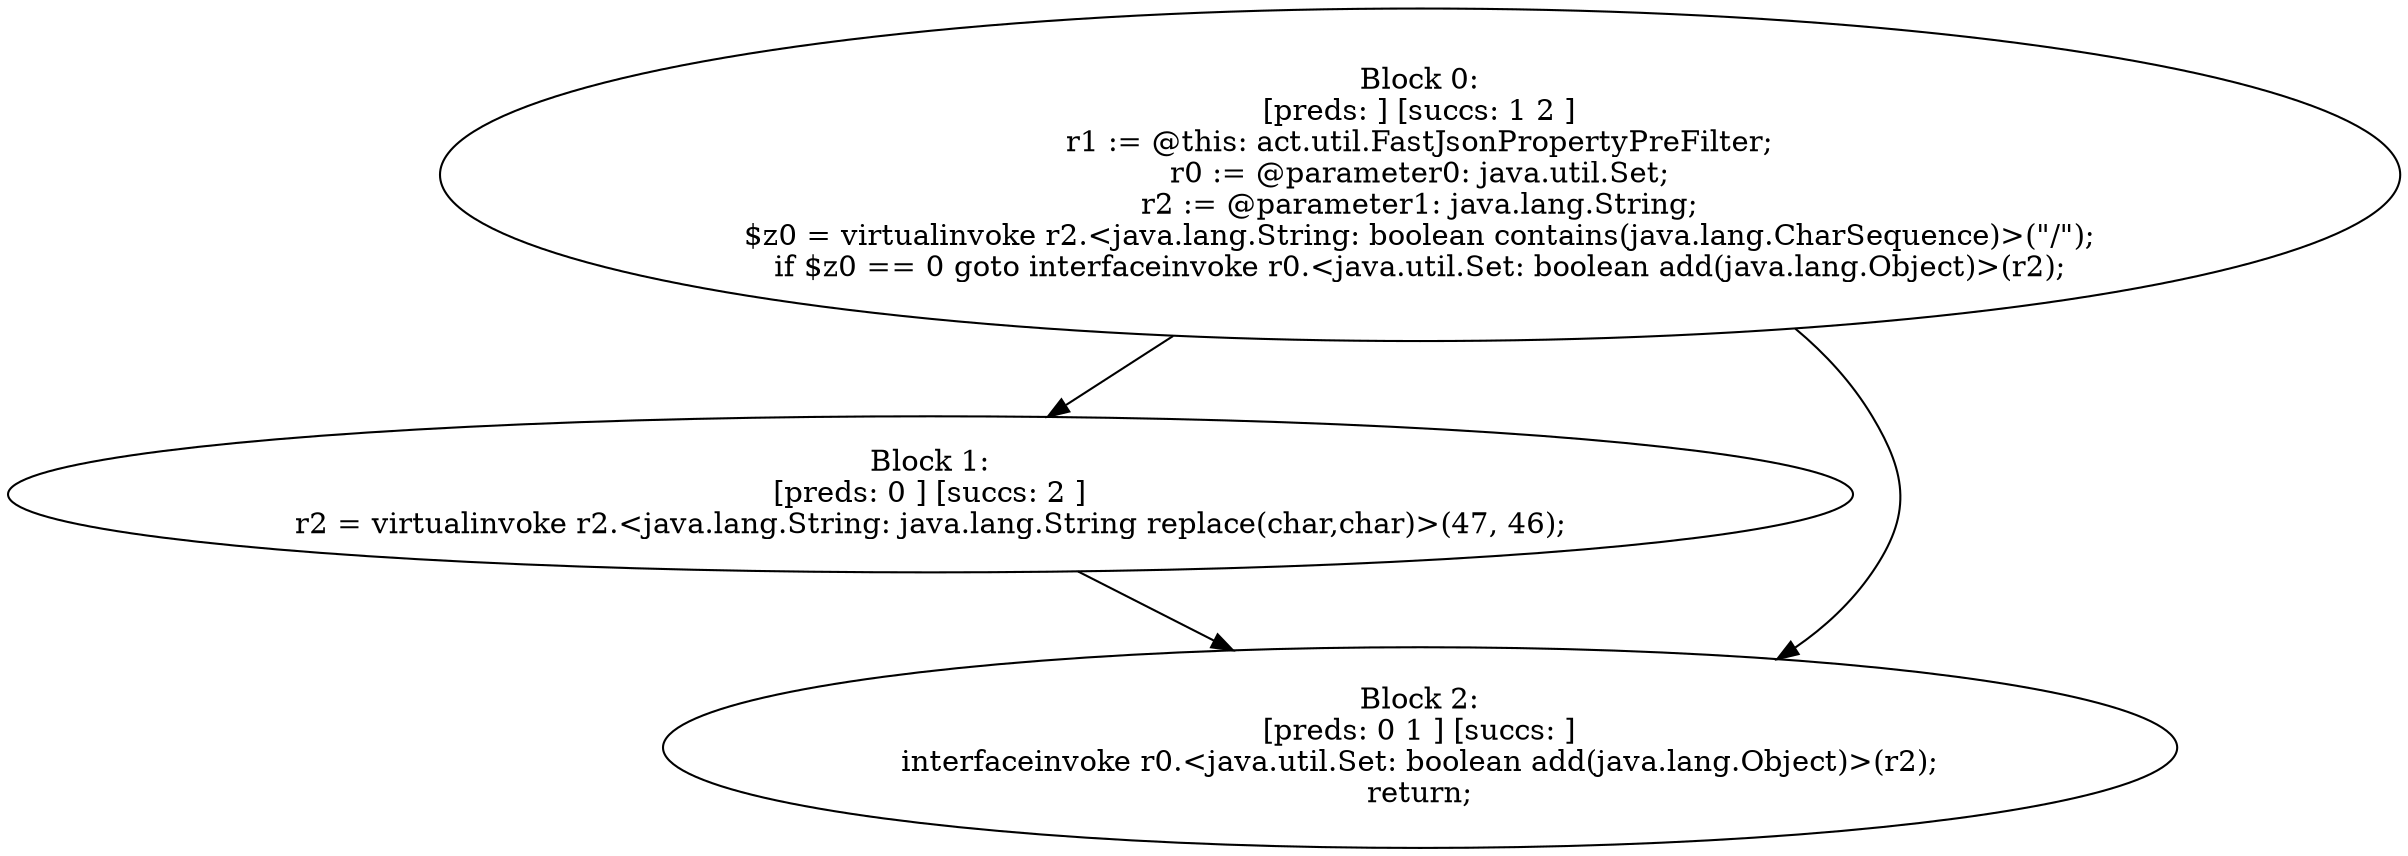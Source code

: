 digraph "unitGraph" {
    "Block 0:
[preds: ] [succs: 1 2 ]
r1 := @this: act.util.FastJsonPropertyPreFilter;
r0 := @parameter0: java.util.Set;
r2 := @parameter1: java.lang.String;
$z0 = virtualinvoke r2.<java.lang.String: boolean contains(java.lang.CharSequence)>(\"/\");
if $z0 == 0 goto interfaceinvoke r0.<java.util.Set: boolean add(java.lang.Object)>(r2);
"
    "Block 1:
[preds: 0 ] [succs: 2 ]
r2 = virtualinvoke r2.<java.lang.String: java.lang.String replace(char,char)>(47, 46);
"
    "Block 2:
[preds: 0 1 ] [succs: ]
interfaceinvoke r0.<java.util.Set: boolean add(java.lang.Object)>(r2);
return;
"
    "Block 0:
[preds: ] [succs: 1 2 ]
r1 := @this: act.util.FastJsonPropertyPreFilter;
r0 := @parameter0: java.util.Set;
r2 := @parameter1: java.lang.String;
$z0 = virtualinvoke r2.<java.lang.String: boolean contains(java.lang.CharSequence)>(\"/\");
if $z0 == 0 goto interfaceinvoke r0.<java.util.Set: boolean add(java.lang.Object)>(r2);
"->"Block 1:
[preds: 0 ] [succs: 2 ]
r2 = virtualinvoke r2.<java.lang.String: java.lang.String replace(char,char)>(47, 46);
";
    "Block 0:
[preds: ] [succs: 1 2 ]
r1 := @this: act.util.FastJsonPropertyPreFilter;
r0 := @parameter0: java.util.Set;
r2 := @parameter1: java.lang.String;
$z0 = virtualinvoke r2.<java.lang.String: boolean contains(java.lang.CharSequence)>(\"/\");
if $z0 == 0 goto interfaceinvoke r0.<java.util.Set: boolean add(java.lang.Object)>(r2);
"->"Block 2:
[preds: 0 1 ] [succs: ]
interfaceinvoke r0.<java.util.Set: boolean add(java.lang.Object)>(r2);
return;
";
    "Block 1:
[preds: 0 ] [succs: 2 ]
r2 = virtualinvoke r2.<java.lang.String: java.lang.String replace(char,char)>(47, 46);
"->"Block 2:
[preds: 0 1 ] [succs: ]
interfaceinvoke r0.<java.util.Set: boolean add(java.lang.Object)>(r2);
return;
";
}
